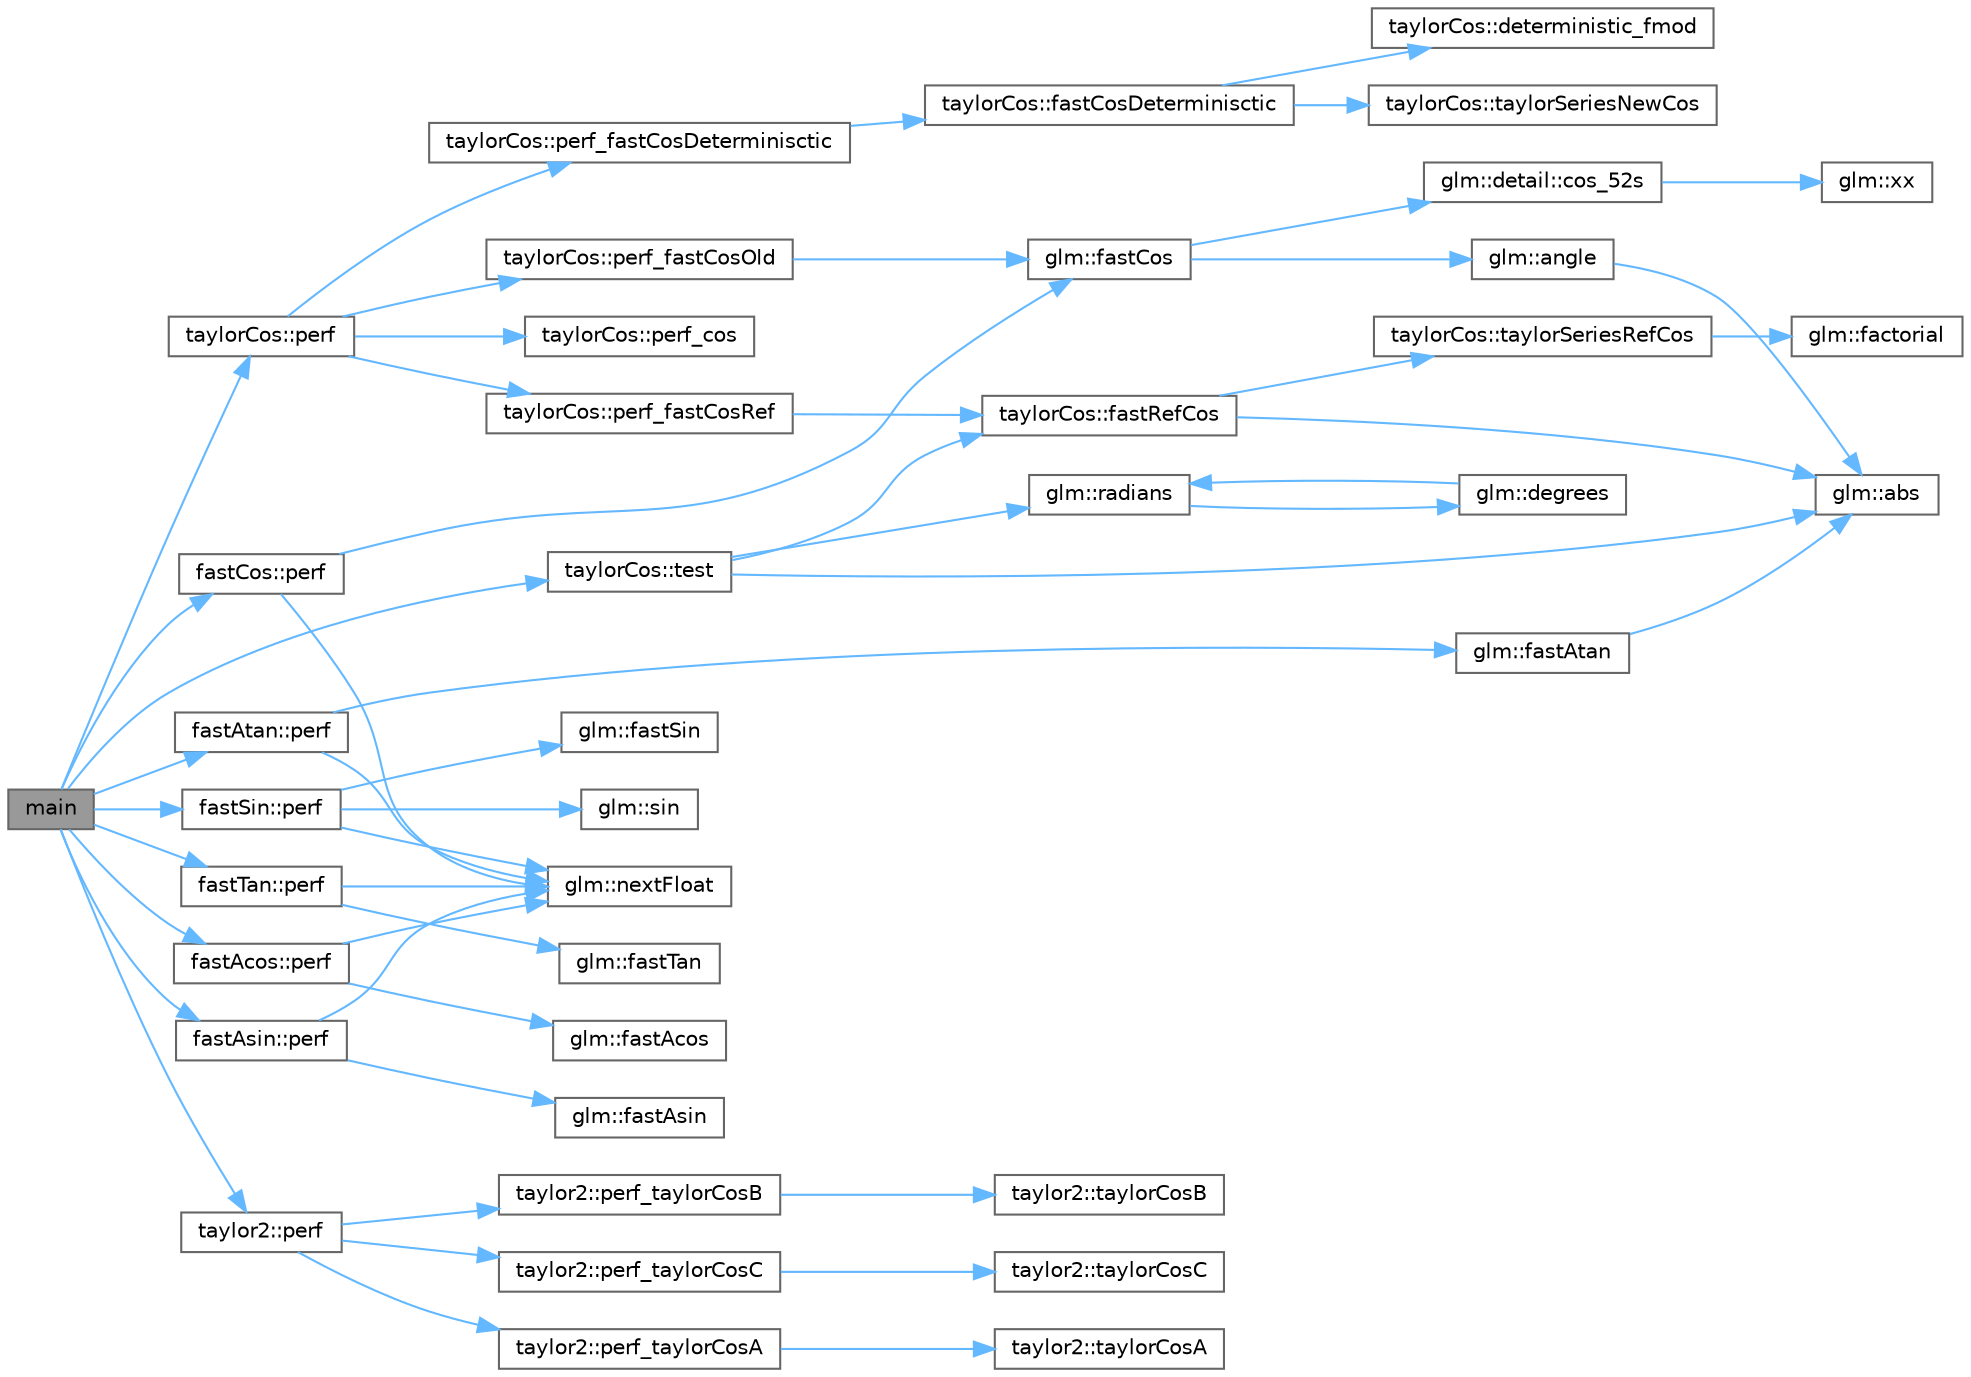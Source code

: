 digraph "main"
{
 // LATEX_PDF_SIZE
  bgcolor="transparent";
  edge [fontname=Helvetica,fontsize=10,labelfontname=Helvetica,labelfontsize=10];
  node [fontname=Helvetica,fontsize=10,shape=box,height=0.2,width=0.4];
  rankdir="LR";
  Node1 [id="Node000001",label="main",height=0.2,width=0.4,color="gray40", fillcolor="grey60", style="filled", fontcolor="black",tooltip=" "];
  Node1 -> Node2 [id="edge101_Node000001_Node000002",color="steelblue1",style="solid",tooltip=" "];
  Node2 [id="Node000002",label="fastCos::perf",height=0.2,width=0.4,color="grey40", fillcolor="white", style="filled",URL="$namespacefast_cos.html#a1b8f2656534204f78b9386ae70600db0",tooltip=" "];
  Node2 -> Node3 [id="edge102_Node000002_Node000003",color="steelblue1",style="solid",tooltip=" "];
  Node3 [id="Node000003",label="glm::fastCos",height=0.2,width=0.4,color="grey40", fillcolor="white", style="filled",URL="$group__gtx__fast__trigonometry.html#gab34c8b45c23c0165a64dcecfcc3b302a",tooltip=" "];
  Node3 -> Node4 [id="edge103_Node000003_Node000004",color="steelblue1",style="solid",tooltip=" "];
  Node4 [id="Node000004",label="glm::angle",height=0.2,width=0.4,color="grey40", fillcolor="white", style="filled",URL="$group__ext__quaternion__trigonometric.html#ga8aa248b31d5ade470c87304df5eb7bd8",tooltip=" "];
  Node4 -> Node5 [id="edge104_Node000004_Node000005",color="steelblue1",style="solid",tooltip=" "];
  Node5 [id="Node000005",label="glm::abs",height=0.2,width=0.4,color="grey40", fillcolor="white", style="filled",URL="$group__core__func__common.html#ga439e60a72eadecfeda2df5449c613a64",tooltip=" "];
  Node3 -> Node6 [id="edge105_Node000003_Node000006",color="steelblue1",style="solid",tooltip=" "];
  Node6 [id="Node000006",label="glm::detail::cos_52s",height=0.2,width=0.4,color="grey40", fillcolor="white", style="filled",URL="$namespaceglm_1_1detail.html#a09055f8d723109dc95c8cc2309e20acc",tooltip=" "];
  Node6 -> Node7 [id="edge106_Node000006_Node000007",color="steelblue1",style="solid",tooltip=" "];
  Node7 [id="Node000007",label="glm::xx",height=0.2,width=0.4,color="grey40", fillcolor="white", style="filled",URL="$namespaceglm.html#acdf40cc185659932dfa4d7c9cb0f1771",tooltip=" "];
  Node2 -> Node8 [id="edge107_Node000002_Node000008",color="steelblue1",style="solid",tooltip=" "];
  Node8 [id="Node000008",label="glm::nextFloat",height=0.2,width=0.4,color="grey40", fillcolor="white", style="filled",URL="$namespaceglm.html#a30bc0280e7cefd159867b1aa5050b94a",tooltip=" "];
  Node1 -> Node9 [id="edge108_Node000001_Node000009",color="steelblue1",style="solid",tooltip=" "];
  Node9 [id="Node000009",label="fastSin::perf",height=0.2,width=0.4,color="grey40", fillcolor="white", style="filled",URL="$namespacefast_sin.html#a0be873926a570e1860280df57dc4dca8",tooltip=" "];
  Node9 -> Node10 [id="edge109_Node000009_Node000010",color="steelblue1",style="solid",tooltip=" "];
  Node10 [id="Node000010",label="glm::fastSin",height=0.2,width=0.4,color="grey40", fillcolor="white", style="filled",URL="$group__gtx__fast__trigonometry.html#ga0aab3257bb3b628d10a1e0483e2c6915",tooltip=" "];
  Node9 -> Node8 [id="edge110_Node000009_Node000008",color="steelblue1",style="solid",tooltip=" "];
  Node9 -> Node11 [id="edge111_Node000009_Node000011",color="steelblue1",style="solid",tooltip=" "];
  Node11 [id="Node000011",label="glm::sin",height=0.2,width=0.4,color="grey40", fillcolor="white", style="filled",URL="$group__core__func__trigonometric.html#ga3fcdcfa2d2ac38de9ba1885cd1c79414",tooltip=" "];
  Node1 -> Node12 [id="edge112_Node000001_Node000012",color="steelblue1",style="solid",tooltip=" "];
  Node12 [id="Node000012",label="fastTan::perf",height=0.2,width=0.4,color="grey40", fillcolor="white", style="filled",URL="$namespacefast_tan.html#a2a8cca77bc0fe966a5acfca81efe9836",tooltip=" "];
  Node12 -> Node13 [id="edge113_Node000012_Node000013",color="steelblue1",style="solid",tooltip=" "];
  Node13 [id="Node000013",label="glm::fastTan",height=0.2,width=0.4,color="grey40", fillcolor="white", style="filled",URL="$group__gtx__fast__trigonometry.html#gaf29b9c1101a10007b4f79ee89df27ba2",tooltip=" "];
  Node12 -> Node8 [id="edge114_Node000012_Node000008",color="steelblue1",style="solid",tooltip=" "];
  Node1 -> Node14 [id="edge115_Node000001_Node000014",color="steelblue1",style="solid",tooltip=" "];
  Node14 [id="Node000014",label="fastAcos::perf",height=0.2,width=0.4,color="grey40", fillcolor="white", style="filled",URL="$namespacefast_acos.html#a908a2b8bbfca509845ad129ea09f72a4",tooltip=" "];
  Node14 -> Node15 [id="edge116_Node000014_Node000015",color="steelblue1",style="solid",tooltip=" "];
  Node15 [id="Node000015",label="glm::fastAcos",height=0.2,width=0.4,color="grey40", fillcolor="white", style="filled",URL="$group__gtx__fast__trigonometry.html#ga9721d63356e5d94fdc4b393a426ab26b",tooltip=" "];
  Node14 -> Node8 [id="edge117_Node000014_Node000008",color="steelblue1",style="solid",tooltip=" "];
  Node1 -> Node16 [id="edge118_Node000001_Node000016",color="steelblue1",style="solid",tooltip=" "];
  Node16 [id="Node000016",label="fastAsin::perf",height=0.2,width=0.4,color="grey40", fillcolor="white", style="filled",URL="$namespacefast_asin.html#aba0772781bc2e23f1b17520fb1f9194e",tooltip=" "];
  Node16 -> Node17 [id="edge119_Node000016_Node000017",color="steelblue1",style="solid",tooltip=" "];
  Node17 [id="Node000017",label="glm::fastAsin",height=0.2,width=0.4,color="grey40", fillcolor="white", style="filled",URL="$group__gtx__fast__trigonometry.html#ga562cb62c51fbfe7fac7db0bce706b81f",tooltip=" "];
  Node16 -> Node8 [id="edge120_Node000016_Node000008",color="steelblue1",style="solid",tooltip=" "];
  Node1 -> Node18 [id="edge121_Node000001_Node000018",color="steelblue1",style="solid",tooltip=" "];
  Node18 [id="Node000018",label="fastAtan::perf",height=0.2,width=0.4,color="grey40", fillcolor="white", style="filled",URL="$namespacefast_atan.html#aea0c225c947e5b160ef61158c3c915c3",tooltip=" "];
  Node18 -> Node19 [id="edge122_Node000018_Node000019",color="steelblue1",style="solid",tooltip=" "];
  Node19 [id="Node000019",label="glm::fastAtan",height=0.2,width=0.4,color="grey40", fillcolor="white", style="filled",URL="$group__gtx__fast__trigonometry.html#ga8d197c6ef564f5e5d59af3b3f8adcc2c",tooltip=" "];
  Node19 -> Node5 [id="edge123_Node000019_Node000005",color="steelblue1",style="solid",tooltip=" "];
  Node18 -> Node8 [id="edge124_Node000018_Node000008",color="steelblue1",style="solid",tooltip=" "];
  Node1 -> Node20 [id="edge125_Node000001_Node000020",color="steelblue1",style="solid",tooltip=" "];
  Node20 [id="Node000020",label="taylorCos::perf",height=0.2,width=0.4,color="grey40", fillcolor="white", style="filled",URL="$namespacetaylor_cos.html#aa719b0f9bc9631823140e178c4eeb82b",tooltip=" "];
  Node20 -> Node21 [id="edge126_Node000020_Node000021",color="steelblue1",style="solid",tooltip=" "];
  Node21 [id="Node000021",label="taylorCos::perf_cos",height=0.2,width=0.4,color="grey40", fillcolor="white", style="filled",URL="$namespacetaylor_cos.html#abb05ca758e532e1916c62e7b37608f16",tooltip=" "];
  Node20 -> Node22 [id="edge127_Node000020_Node000022",color="steelblue1",style="solid",tooltip=" "];
  Node22 [id="Node000022",label="taylorCos::perf_fastCosDeterminisctic",height=0.2,width=0.4,color="grey40", fillcolor="white", style="filled",URL="$namespacetaylor_cos.html#af77b46d5ed70a13af7fbf14b65da13da",tooltip=" "];
  Node22 -> Node23 [id="edge128_Node000022_Node000023",color="steelblue1",style="solid",tooltip=" "];
  Node23 [id="Node000023",label="taylorCos::fastCosDeterminisctic",height=0.2,width=0.4,color="grey40", fillcolor="white", style="filled",URL="$namespacetaylor_cos.html#ae49fd4e38545052c2337ab61782d0496",tooltip=" "];
  Node23 -> Node24 [id="edge129_Node000023_Node000024",color="steelblue1",style="solid",tooltip=" "];
  Node24 [id="Node000024",label="taylorCos::deterministic_fmod",height=0.2,width=0.4,color="grey40", fillcolor="white", style="filled",URL="$namespacetaylor_cos.html#a5bd08d6501677ac36831bfed11b94f76",tooltip=" "];
  Node23 -> Node25 [id="edge130_Node000023_Node000025",color="steelblue1",style="solid",tooltip=" "];
  Node25 [id="Node000025",label="taylorCos::taylorSeriesNewCos",height=0.2,width=0.4,color="grey40", fillcolor="white", style="filled",URL="$namespacetaylor_cos.html#a96fe680df613afd482613b738240d616",tooltip=" "];
  Node20 -> Node26 [id="edge131_Node000020_Node000026",color="steelblue1",style="solid",tooltip=" "];
  Node26 [id="Node000026",label="taylorCos::perf_fastCosOld",height=0.2,width=0.4,color="grey40", fillcolor="white", style="filled",URL="$namespacetaylor_cos.html#a7c4a42f593e1930e81813c57d7a2aa2e",tooltip=" "];
  Node26 -> Node3 [id="edge132_Node000026_Node000003",color="steelblue1",style="solid",tooltip=" "];
  Node20 -> Node27 [id="edge133_Node000020_Node000027",color="steelblue1",style="solid",tooltip=" "];
  Node27 [id="Node000027",label="taylorCos::perf_fastCosRef",height=0.2,width=0.4,color="grey40", fillcolor="white", style="filled",URL="$namespacetaylor_cos.html#adfc0b43ede1438eaf27b4395a035634a",tooltip=" "];
  Node27 -> Node28 [id="edge134_Node000027_Node000028",color="steelblue1",style="solid",tooltip=" "];
  Node28 [id="Node000028",label="taylorCos::fastRefCos",height=0.2,width=0.4,color="grey40", fillcolor="white", style="filled",URL="$namespacetaylor_cos.html#aeead27278219034cc8968181784d8da8",tooltip=" "];
  Node28 -> Node5 [id="edge135_Node000028_Node000005",color="steelblue1",style="solid",tooltip=" "];
  Node28 -> Node29 [id="edge136_Node000028_Node000029",color="steelblue1",style="solid",tooltip=" "];
  Node29 [id="Node000029",label="taylorCos::taylorSeriesRefCos",height=0.2,width=0.4,color="grey40", fillcolor="white", style="filled",URL="$namespacetaylor_cos.html#a1ffc27bc27c85966fbd4d8961ab41a11",tooltip=" "];
  Node29 -> Node30 [id="edge137_Node000029_Node000030",color="steelblue1",style="solid",tooltip=" "];
  Node30 [id="Node000030",label="glm::factorial",height=0.2,width=0.4,color="grey40", fillcolor="white", style="filled",URL="$group__gtx__integer.html#ga8cbd3120905f398ec321b5d1836e08fb",tooltip=" "];
  Node1 -> Node31 [id="edge138_Node000001_Node000031",color="steelblue1",style="solid",tooltip=" "];
  Node31 [id="Node000031",label="taylor2::perf",height=0.2,width=0.4,color="grey40", fillcolor="white", style="filled",URL="$namespacetaylor2.html#a9b989b2fda56371a8e1d9dd49cff01ae",tooltip=" "];
  Node31 -> Node32 [id="edge139_Node000031_Node000032",color="steelblue1",style="solid",tooltip=" "];
  Node32 [id="Node000032",label="taylor2::perf_taylorCosA",height=0.2,width=0.4,color="grey40", fillcolor="white", style="filled",URL="$namespacetaylor2.html#a1746987736bc8791a5243b23d62090a4",tooltip=" "];
  Node32 -> Node33 [id="edge140_Node000032_Node000033",color="steelblue1",style="solid",tooltip=" "];
  Node33 [id="Node000033",label="taylor2::taylorCosA",height=0.2,width=0.4,color="grey40", fillcolor="white", style="filled",URL="$namespacetaylor2.html#ad90010e9166631e81a7c4d9e6d023ecb",tooltip=" "];
  Node31 -> Node34 [id="edge141_Node000031_Node000034",color="steelblue1",style="solid",tooltip=" "];
  Node34 [id="Node000034",label="taylor2::perf_taylorCosB",height=0.2,width=0.4,color="grey40", fillcolor="white", style="filled",URL="$namespacetaylor2.html#a51f7e5f8baba5d7882d7fd1fa97e2c1f",tooltip=" "];
  Node34 -> Node35 [id="edge142_Node000034_Node000035",color="steelblue1",style="solid",tooltip=" "];
  Node35 [id="Node000035",label="taylor2::taylorCosB",height=0.2,width=0.4,color="grey40", fillcolor="white", style="filled",URL="$namespacetaylor2.html#a4bc03d2720daa1907f5a194894334a3c",tooltip=" "];
  Node31 -> Node36 [id="edge143_Node000031_Node000036",color="steelblue1",style="solid",tooltip=" "];
  Node36 [id="Node000036",label="taylor2::perf_taylorCosC",height=0.2,width=0.4,color="grey40", fillcolor="white", style="filled",URL="$namespacetaylor2.html#a449d58afcda7783778105cfb88504d5e",tooltip=" "];
  Node36 -> Node37 [id="edge144_Node000036_Node000037",color="steelblue1",style="solid",tooltip=" "];
  Node37 [id="Node000037",label="taylor2::taylorCosC",height=0.2,width=0.4,color="grey40", fillcolor="white", style="filled",URL="$namespacetaylor2.html#a1cc84540271ec4e0b7c018a53dff8e56",tooltip=" "];
  Node1 -> Node38 [id="edge145_Node000001_Node000038",color="steelblue1",style="solid",tooltip=" "];
  Node38 [id="Node000038",label="taylorCos::test",height=0.2,width=0.4,color="grey40", fillcolor="white", style="filled",URL="$namespacetaylor_cos.html#a032a4864bc3c991d4ee0694d640976dd",tooltip=" "];
  Node38 -> Node5 [id="edge146_Node000038_Node000005",color="steelblue1",style="solid",tooltip=" "];
  Node38 -> Node28 [id="edge147_Node000038_Node000028",color="steelblue1",style="solid",tooltip=" "];
  Node38 -> Node39 [id="edge148_Node000038_Node000039",color="steelblue1",style="solid",tooltip=" "];
  Node39 [id="Node000039",label="glm::radians",height=0.2,width=0.4,color="grey40", fillcolor="white", style="filled",URL="$namespaceglm.html#a00577ee752441c79d5bb11d7c29e1627",tooltip=" "];
  Node39 -> Node40 [id="edge149_Node000039_Node000040",color="steelblue1",style="solid",tooltip=" "];
  Node40 [id="Node000040",label="glm::degrees",height=0.2,width=0.4,color="grey40", fillcolor="white", style="filled",URL="$namespaceglm.html#a8a6fe45ac1da0ac1023bab706a675413",tooltip=" "];
  Node40 -> Node39 [id="edge150_Node000040_Node000039",color="steelblue1",style="solid",tooltip=" "];
}

